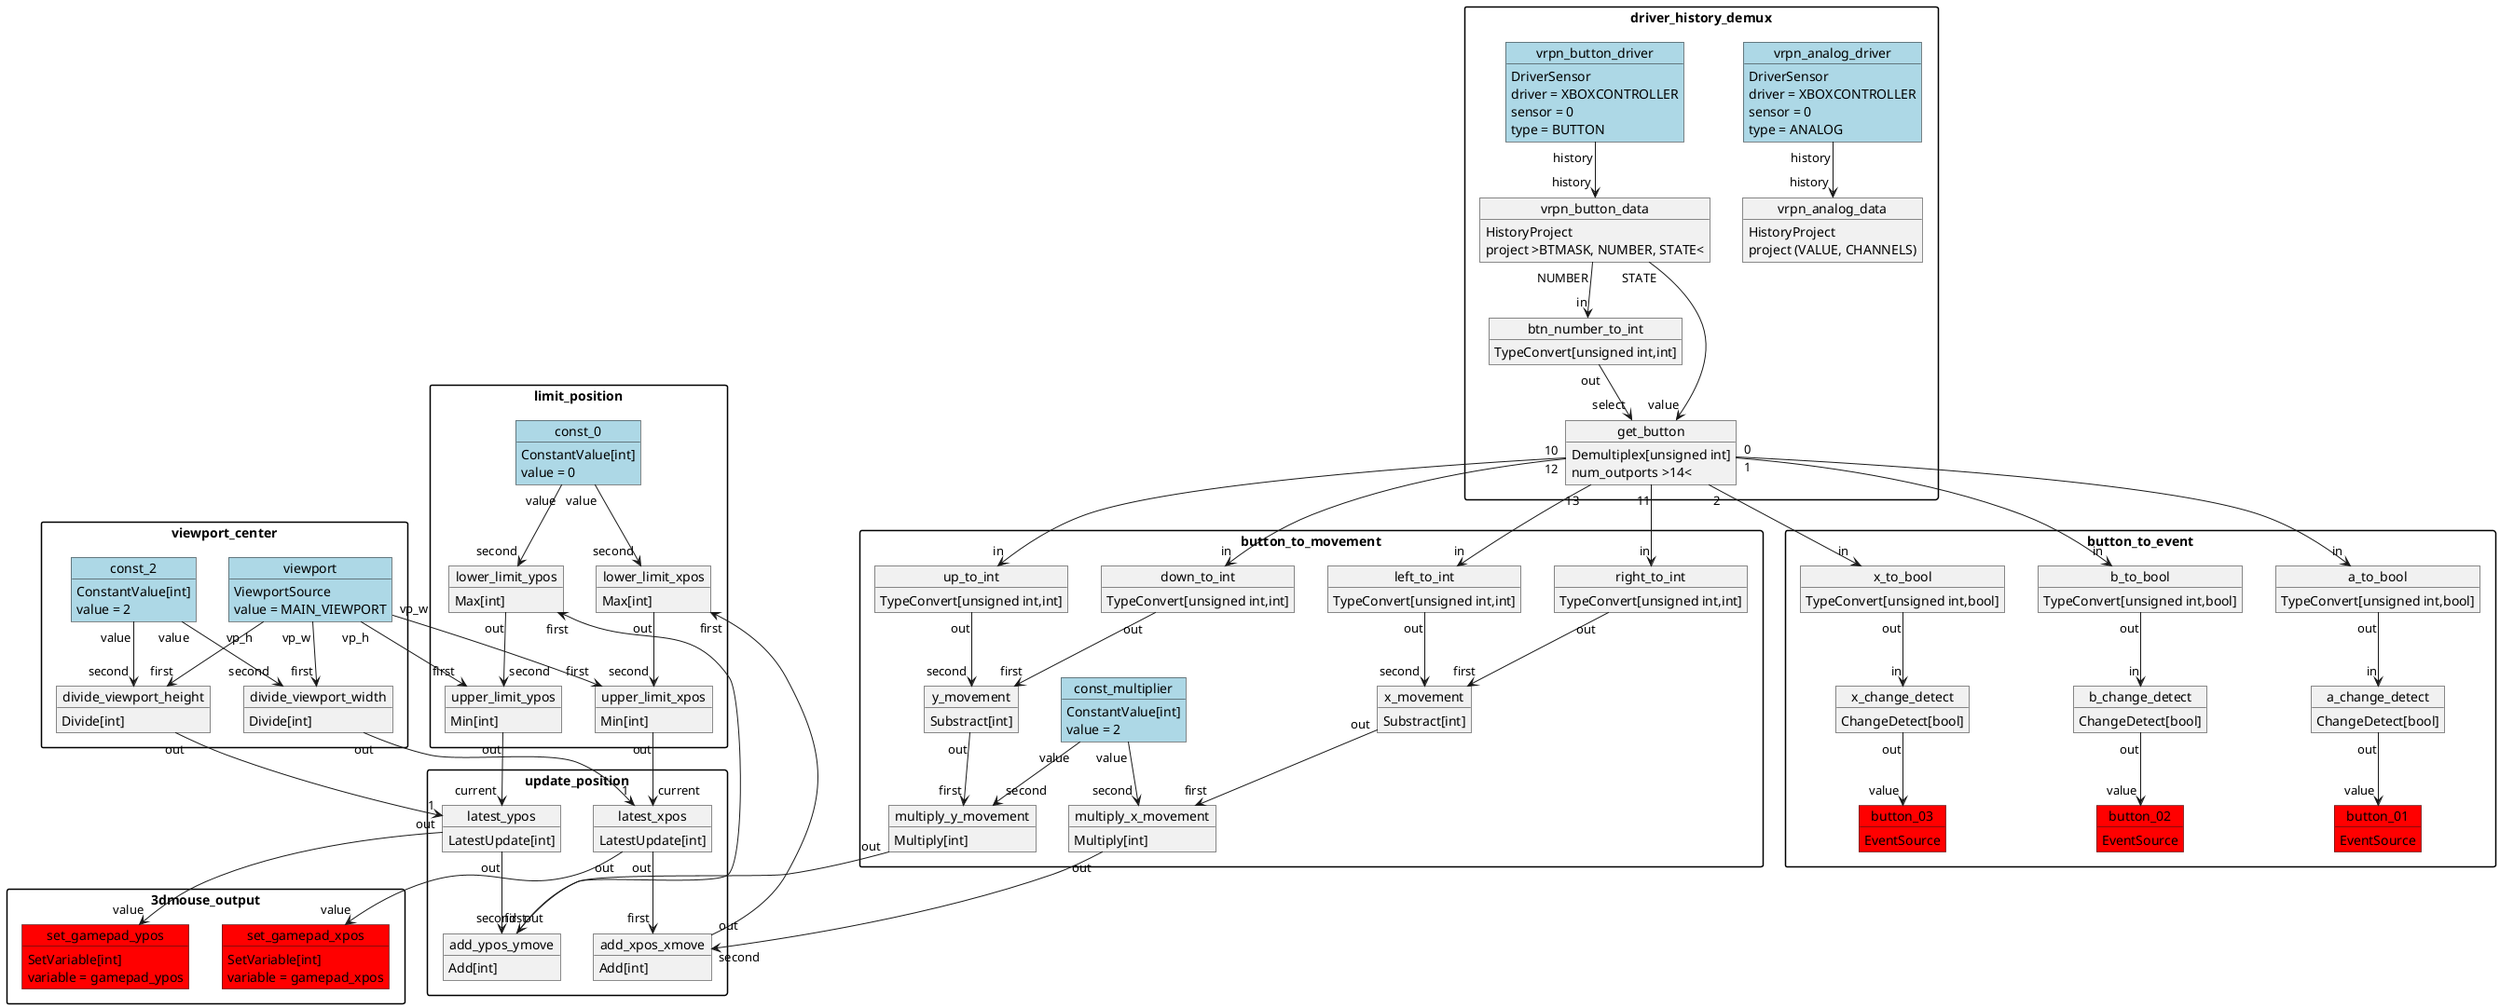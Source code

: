 @startuml
skinparam packageStyle rectangle
/' Nodes '/
/'  analog driver and history '/
package driver_history_demux{
object vrpn_analog_driver #lightblue
vrpn_analog_driver : DriverSensor
vrpn_analog_driver : driver = XBOXCONTROLLER
vrpn_analog_driver : sensor = 0
vrpn_analog_driver : type = ANALOG

object vrpn_analog_data
vrpn_analog_data : HistoryProject
vrpn_analog_data : project (VALUE, CHANNELS)

/'  button driver and history '/
object vrpn_button_driver #lightblue
vrpn_button_driver : DriverSensor
vrpn_button_driver : driver = XBOXCONTROLLER
vrpn_button_driver : sensor = 0
vrpn_button_driver : type = BUTTON

object vrpn_button_data
vrpn_button_data : HistoryProject
vrpn_button_data : project >BTMASK, NUMBER, STATE<

/'      demux buttons '/
object btn_number_to_int
btn_number_to_int : TypeConvert[unsigned int,int]

object get_button
get_button : Demultiplex[unsigned int]
get_button : num_outports >14<
}

/'  cursor movement from buttons '/
package button_to_movement{
/'      convert to int '/
object up_to_int
up_to_int : TypeConvert[unsigned int,int]

object right_to_int
right_to_int : TypeConvert[unsigned int,int]

object down_to_int
down_to_int : TypeConvert[unsigned int,int]

object left_to_int
left_to_int : TypeConvert[unsigned int,int]

/'      calculate movement '/
object x_movement
x_movement : Substract[int]

object y_movement
y_movement : Substract[int]

/'  movement multiplier (currently flat) '/
object const_multiplier #lightblue
const_multiplier : ConstantValue[int]
const_multiplier : value = 2

object multiply_x_movement
multiply_x_movement : Multiply[int]

object multiply_y_movement
multiply_y_movement : Multiply[int]
}

/'  get viewport dimensions '/
package viewport_center{
object viewport #lightblue
viewport : ViewportSource
viewport : value = MAIN_VIEWPORT

/'      divide by 2 for center point '/
object const_2 #lightblue
const_2 : ConstantValue[int]
const_2 : value = 2

object divide_viewport_width
divide_viewport_width : Divide[int]

object divide_viewport_height
divide_viewport_height : Divide[int]
}

package update_position{
/'  latest position values '/
object latest_xpos
latest_xpos : LatestUpdate[int]

object latest_ypos
latest_ypos : LatestUpdate[int]

/'  add movement to latest position '/
object add_xpos_xmove
add_xpos_xmove : Add[int]

object add_ypos_ymove
add_ypos_ymove : Add[int]
}

/'  limit values to stay inside viewport '/
package limit_position{
object const_0 #lightblue
const_0 : ConstantValue[int]
const_0 : value = 0

object lower_limit_xpos
lower_limit_xpos : Max[int]

object lower_limit_ypos
lower_limit_ypos : Max[int]

object upper_limit_xpos
upper_limit_xpos : Min[int]

object upper_limit_ypos
upper_limit_ypos : Min[int]
}

/' store position for 3dmouse_negotiator '/
package 3dmouse_output{
object set_gamepad_xpos #red
set_gamepad_xpos : SetVariable[int]
set_gamepad_xpos : variable = gamepad_xpos

object set_gamepad_ypos #red
set_gamepad_ypos : SetVariable[int]
set_gamepad_ypos : variable = gamepad_ypos
}

/'  buttons to event sources '/
package button_to_event {
/'      buttons to bool '/
object a_to_bool
a_to_bool : TypeConvert[unsigned int,bool]

object b_to_bool
b_to_bool : TypeConvert[unsigned int,bool]

object x_to_bool
x_to_bool : TypeConvert[unsigned int,bool]

/'      detect button changes '/
object a_change_detect
a_change_detect : ChangeDetect[bool]

object b_change_detect
b_change_detect : ChangeDetect[bool]

object x_change_detect
x_change_detect : ChangeDetect[bool]

/'      event sources '/
object button_01 #red
button_01 : EventSource

object button_02 #red
button_02 : EventSource

object button_03 #red
button_03 : EventSource
}

/' Edges '/
/'  button driver, history and demux '/
vrpn_button_driver "history" --> "history" vrpn_button_data
vrpn_button_data "NUMBER" --> "in" btn_number_to_int
btn_number_to_int "out" --> "select" get_button
vrpn_button_data "STATE" --> "value" get_button

/'  analog driver and history '/
vrpn_analog_driver "history" --> "history" vrpn_analog_data

/'  cursor movement from buttons '/
/'      convert to int '/
get_button "11" --> "in" right_to_int
get_button "13" --> "in" left_to_int
get_button "12" --> "in" down_to_int
get_button "10" --> "in" up_to_int

/'      right - left '/
right_to_int "out" --> "first" x_movement
left_to_int "out" --> "second" x_movement

/'      down - up '/
down_to_int "out" --> "first" y_movement
up_to_int "out" --> "second" y_movement

/'  multiply movement '/
/'      horizontal '/
x_movement "out" --> "first" multiply_x_movement
const_multiplier "value" --> "second" multiply_x_movement
/'      vertical '/
y_movement "out" --> "first" multiply_y_movement
const_multiplier "value" --> "second" multiply_y_movement

/'  get viewport center values '/
viewport "vp_w" --> "first" divide_viewport_width
const_2 "value" --> "second" divide_viewport_width

viewport "vp_h" --> "first" divide_viewport_height
const_2 "value" --> "second" divide_viewport_height

/' initial viewport center then last value '/
divide_viewport_width "out" --> "1" latest_xpos
divide_viewport_height "out" --> "1" latest_ypos

/'  add movement to latest position '/
latest_xpos "out" --> "first" add_xpos_xmove
multiply_x_movement "out" --> "second" add_xpos_xmove

latest_ypos "out" --> "first" add_ypos_ymove
multiply_y_movement "out" --> "second" add_ypos_ymove

/'  feedback results after limiting into latest value node '/
upper_limit_xpos "out" --> "current" latest_xpos
upper_limit_ypos "out" --> "current" latest_ypos

/'  limit values to stay within viewport '/
add_xpos_xmove "out" --> "first" lower_limit_xpos
const_0 "value" --> "second" lower_limit_xpos
lower_limit_xpos "out" --> "second" upper_limit_xpos
viewport "vp_w" --> "first" upper_limit_xpos

add_ypos_ymove "out" --> "first" lower_limit_ypos
const_0 "value" --> "second" lower_limit_ypos
lower_limit_ypos "out" --> "second" upper_limit_ypos
viewport "vp_h" --> "first" upper_limit_ypos

/'  values to 3dmouse '/
latest_xpos "out" --> "value" set_gamepad_xpos
latest_ypos "out" --> "value" set_gamepad_ypos

/'  buttons to event sources '/
get_button "0" --> "in" a_to_bool
get_button "1" --> "in" b_to_bool
get_button "2" --> "in" x_to_bool

a_to_bool "out" --> "in" a_change_detect
b_to_bool "out" --> "in" b_change_detect
x_to_bool "out" --> "in" x_change_detect

a_change_detect "out" --> "value" button_01
b_change_detect "out" --> "value" button_02
x_change_detect "out" --> "value" button_03
@enduml
